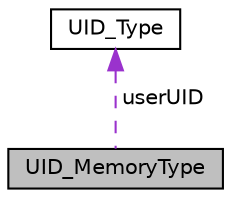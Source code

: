 digraph "UID_MemoryType"
{
  edge [fontname="Helvetica",fontsize="10",labelfontname="Helvetica",labelfontsize="10"];
  node [fontname="Helvetica",fontsize="10",shape=record];
  Node1 [label="UID_MemoryType",height=0.2,width=0.4,color="black", fillcolor="grey75", style="filled", fontcolor="black"];
  Node2 -> Node1 [dir="back",color="darkorchid3",fontsize="10",style="dashed",label=" userUID" ,fontname="Helvetica"];
  Node2 [label="UID_Type",height=0.2,width=0.4,color="black", fillcolor="white", style="filled",URL="$union_u_i_d___type.html"];
}
